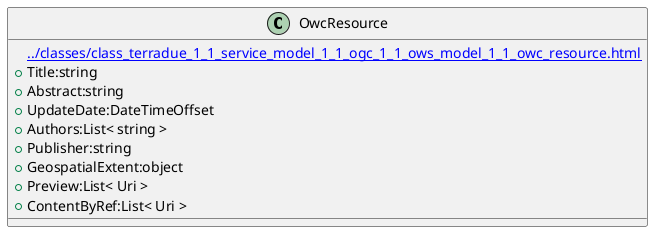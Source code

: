 @startuml
class OwcResource {
[[../classes/class_terradue_1_1_service_model_1_1_ogc_1_1_ows_model_1_1_owc_resource.html]]
 +Title:string
 +Abstract:string
 +UpdateDate:DateTimeOffset
 +Authors:List< string >
 +Publisher:string
 +GeospatialExtent:object
 +Preview:List< Uri >
 +ContentByRef:List< Uri >
}
@enduml
